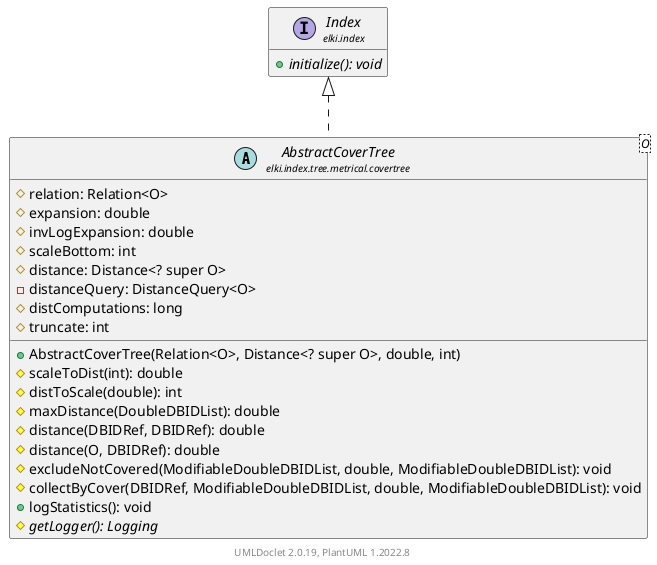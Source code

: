 @startuml
    remove .*\.(Instance|Par|Parameterizer|Factory)$
    set namespaceSeparator none
    hide empty fields
    hide empty methods

    abstract class "<size:14>AbstractCoverTree\n<size:10>elki.index.tree.metrical.covertree" as elki.index.tree.metrical.covertree.AbstractCoverTree<O> [[AbstractCoverTree.html]] {
        #relation: Relation<O>
        #expansion: double
        #invLogExpansion: double
        #scaleBottom: int
        #distance: Distance<? super O>
        -distanceQuery: DistanceQuery<O>
        #distComputations: long
        #truncate: int
        +AbstractCoverTree(Relation<O>, Distance<? super O>, double, int)
        #scaleToDist(int): double
        #distToScale(double): int
        #maxDistance(DoubleDBIDList): double
        #distance(DBIDRef, DBIDRef): double
        #distance(O, DBIDRef): double
        #excludeNotCovered(ModifiableDoubleDBIDList, double, ModifiableDoubleDBIDList): void
        #collectByCover(DBIDRef, ModifiableDoubleDBIDList, double, ModifiableDoubleDBIDList): void
        +logStatistics(): void
        {abstract} #getLogger(): Logging
    }

    interface "<size:14>Index\n<size:10>elki.index" as elki.index.Index [[../../../Index.html]] {
        {abstract} +initialize(): void
    }
    abstract class "<size:14>AbstractCoverTree.Factory\n<size:10>elki.index.tree.metrical.covertree" as elki.index.tree.metrical.covertree.AbstractCoverTree.Factory<O> [[AbstractCoverTree.Factory.html]]

    elki.index.Index <|.. elki.index.tree.metrical.covertree.AbstractCoverTree
    elki.index.tree.metrical.covertree.AbstractCoverTree +-- elki.index.tree.metrical.covertree.AbstractCoverTree.Factory

    center footer UMLDoclet 2.0.19, PlantUML 1.2022.8
@enduml
